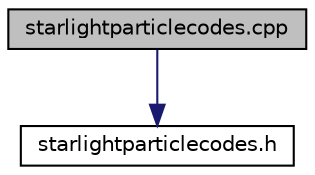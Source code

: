 digraph "starlightparticlecodes.cpp"
{
 // LATEX_PDF_SIZE
  bgcolor="transparent";
  edge [fontname="Helvetica",fontsize="10",labelfontname="Helvetica",labelfontsize="10"];
  node [fontname="Helvetica",fontsize="10",shape=record];
  Node0 [label="starlightparticlecodes.cpp",height=0.2,width=0.4,color="black", fillcolor="grey75", style="filled", fontcolor="black",tooltip=" "];
  Node0 -> Node1 [color="midnightblue",fontsize="10",style="solid",fontname="Helvetica"];
  Node1 [label="starlightparticlecodes.h",height=0.2,width=0.4,color="black",URL="$starlightparticlecodes_8h.html",tooltip=" "];
}
